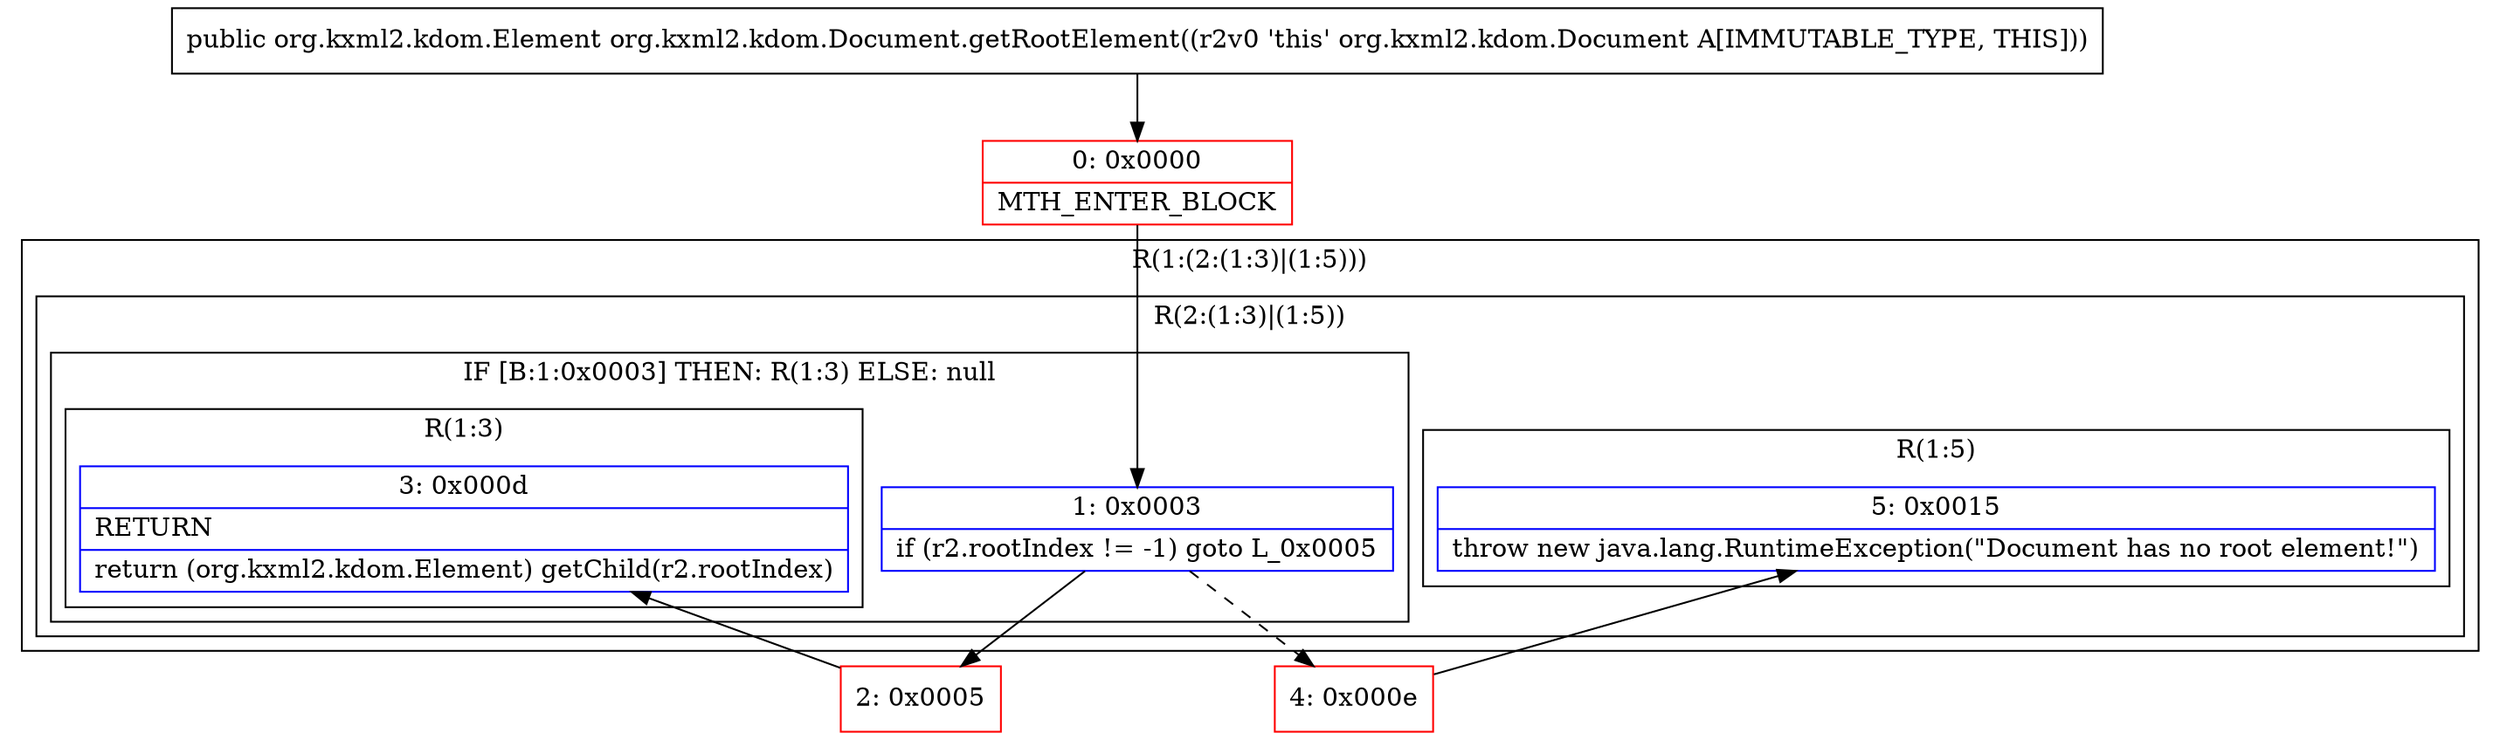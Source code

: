 digraph "CFG fororg.kxml2.kdom.Document.getRootElement()Lorg\/kxml2\/kdom\/Element;" {
subgraph cluster_Region_743927637 {
label = "R(1:(2:(1:3)|(1:5)))";
node [shape=record,color=blue];
subgraph cluster_Region_1801283031 {
label = "R(2:(1:3)|(1:5))";
node [shape=record,color=blue];
subgraph cluster_IfRegion_1131198398 {
label = "IF [B:1:0x0003] THEN: R(1:3) ELSE: null";
node [shape=record,color=blue];
Node_1 [shape=record,label="{1\:\ 0x0003|if (r2.rootIndex != \-1) goto L_0x0005\l}"];
subgraph cluster_Region_481402004 {
label = "R(1:3)";
node [shape=record,color=blue];
Node_3 [shape=record,label="{3\:\ 0x000d|RETURN\l|return (org.kxml2.kdom.Element) getChild(r2.rootIndex)\l}"];
}
}
subgraph cluster_Region_185300368 {
label = "R(1:5)";
node [shape=record,color=blue];
Node_5 [shape=record,label="{5\:\ 0x0015|throw new java.lang.RuntimeException(\"Document has no root element!\")\l}"];
}
}
}
Node_0 [shape=record,color=red,label="{0\:\ 0x0000|MTH_ENTER_BLOCK\l}"];
Node_2 [shape=record,color=red,label="{2\:\ 0x0005}"];
Node_4 [shape=record,color=red,label="{4\:\ 0x000e}"];
MethodNode[shape=record,label="{public org.kxml2.kdom.Element org.kxml2.kdom.Document.getRootElement((r2v0 'this' org.kxml2.kdom.Document A[IMMUTABLE_TYPE, THIS])) }"];
MethodNode -> Node_0;
Node_1 -> Node_2;
Node_1 -> Node_4[style=dashed];
Node_0 -> Node_1;
Node_2 -> Node_3;
Node_4 -> Node_5;
}

